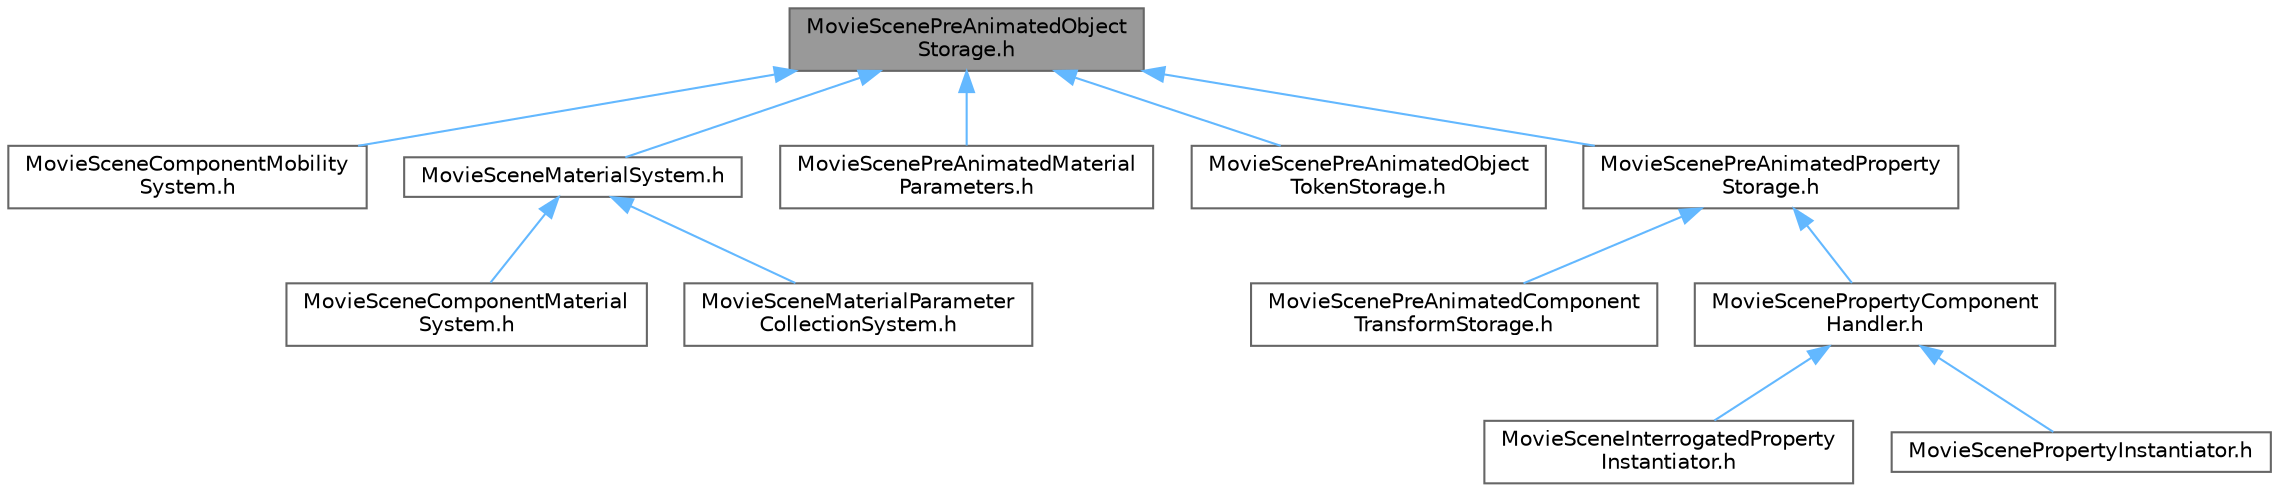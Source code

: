 digraph "MovieScenePreAnimatedObjectStorage.h"
{
 // INTERACTIVE_SVG=YES
 // LATEX_PDF_SIZE
  bgcolor="transparent";
  edge [fontname=Helvetica,fontsize=10,labelfontname=Helvetica,labelfontsize=10];
  node [fontname=Helvetica,fontsize=10,shape=box,height=0.2,width=0.4];
  Node1 [id="Node000001",label="MovieScenePreAnimatedObject\lStorage.h",height=0.2,width=0.4,color="gray40", fillcolor="grey60", style="filled", fontcolor="black",tooltip=" "];
  Node1 -> Node2 [id="edge1_Node000001_Node000002",dir="back",color="steelblue1",style="solid",tooltip=" "];
  Node2 [id="Node000002",label="MovieSceneComponentMobility\lSystem.h",height=0.2,width=0.4,color="grey40", fillcolor="white", style="filled",URL="$d7/dca/MovieSceneComponentMobilitySystem_8h.html",tooltip=" "];
  Node1 -> Node3 [id="edge2_Node000001_Node000003",dir="back",color="steelblue1",style="solid",tooltip=" "];
  Node3 [id="Node000003",label="MovieSceneMaterialSystem.h",height=0.2,width=0.4,color="grey40", fillcolor="white", style="filled",URL="$d2/d2f/MovieSceneMaterialSystem_8h.html",tooltip=" "];
  Node3 -> Node4 [id="edge3_Node000003_Node000004",dir="back",color="steelblue1",style="solid",tooltip=" "];
  Node4 [id="Node000004",label="MovieSceneComponentMaterial\lSystem.h",height=0.2,width=0.4,color="grey40", fillcolor="white", style="filled",URL="$d7/d7c/MovieSceneComponentMaterialSystem_8h.html",tooltip=" "];
  Node3 -> Node5 [id="edge4_Node000003_Node000005",dir="back",color="steelblue1",style="solid",tooltip=" "];
  Node5 [id="Node000005",label="MovieSceneMaterialParameter\lCollectionSystem.h",height=0.2,width=0.4,color="grey40", fillcolor="white", style="filled",URL="$d4/d18/MovieSceneMaterialParameterCollectionSystem_8h.html",tooltip=" "];
  Node1 -> Node6 [id="edge5_Node000001_Node000006",dir="back",color="steelblue1",style="solid",tooltip=" "];
  Node6 [id="Node000006",label="MovieScenePreAnimatedMaterial\lParameters.h",height=0.2,width=0.4,color="grey40", fillcolor="white", style="filled",URL="$d9/dac/MovieScenePreAnimatedMaterialParameters_8h.html",tooltip=" "];
  Node1 -> Node7 [id="edge6_Node000001_Node000007",dir="back",color="steelblue1",style="solid",tooltip=" "];
  Node7 [id="Node000007",label="MovieScenePreAnimatedObject\lTokenStorage.h",height=0.2,width=0.4,color="grey40", fillcolor="white", style="filled",URL="$dc/d07/MovieScenePreAnimatedObjectTokenStorage_8h.html",tooltip=" "];
  Node1 -> Node8 [id="edge7_Node000001_Node000008",dir="back",color="steelblue1",style="solid",tooltip=" "];
  Node8 [id="Node000008",label="MovieScenePreAnimatedProperty\lStorage.h",height=0.2,width=0.4,color="grey40", fillcolor="white", style="filled",URL="$de/d55/MovieScenePreAnimatedPropertyStorage_8h.html",tooltip=" "];
  Node8 -> Node9 [id="edge8_Node000008_Node000009",dir="back",color="steelblue1",style="solid",tooltip=" "];
  Node9 [id="Node000009",label="MovieScenePreAnimatedComponent\lTransformStorage.h",height=0.2,width=0.4,color="grey40", fillcolor="white", style="filled",URL="$d9/d84/MovieScenePreAnimatedComponentTransformStorage_8h.html",tooltip=" "];
  Node8 -> Node10 [id="edge9_Node000008_Node000010",dir="back",color="steelblue1",style="solid",tooltip=" "];
  Node10 [id="Node000010",label="MovieScenePropertyComponent\lHandler.h",height=0.2,width=0.4,color="grey40", fillcolor="white", style="filled",URL="$d1/d1c/MovieScenePropertyComponentHandler_8h.html",tooltip=" "];
  Node10 -> Node11 [id="edge10_Node000010_Node000011",dir="back",color="steelblue1",style="solid",tooltip=" "];
  Node11 [id="Node000011",label="MovieSceneInterrogatedProperty\lInstantiator.h",height=0.2,width=0.4,color="grey40", fillcolor="white", style="filled",URL="$df/d43/MovieSceneInterrogatedPropertyInstantiator_8h.html",tooltip=" "];
  Node10 -> Node12 [id="edge11_Node000010_Node000012",dir="back",color="steelblue1",style="solid",tooltip=" "];
  Node12 [id="Node000012",label="MovieScenePropertyInstantiator.h",height=0.2,width=0.4,color="grey40", fillcolor="white", style="filled",URL="$d2/ddc/MovieScenePropertyInstantiator_8h.html",tooltip=" "];
}
